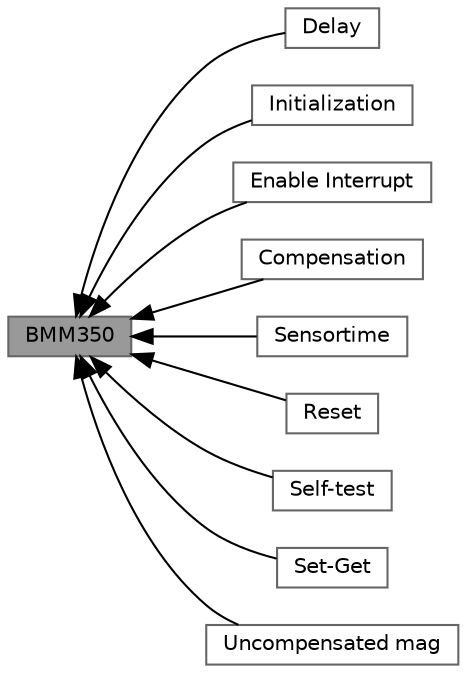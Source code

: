 digraph "BMM350"
{
 // LATEX_PDF_SIZE
  bgcolor="transparent";
  edge [fontname=Helvetica,fontsize=10,labelfontname=Helvetica,labelfontsize=10];
  node [fontname=Helvetica,fontsize=10,shape=box,height=0.2,width=0.4];
  rankdir=LR;
  Node1 [id="Node000001",label="BMM350",height=0.2,width=0.4,color="gray40", fillcolor="grey60", style="filled", fontcolor="black",tooltip="Sensor driver for BMM350 sensor."];
  Node5 [id="Node000005",label="Delay",height=0.2,width=0.4,color="grey40", fillcolor="white", style="filled",URL="$group__bmm350_api_delay.html",tooltip="Delay function in microseconds."];
  Node2 [id="Node000002",label="Initialization",height=0.2,width=0.4,color="grey40", fillcolor="white", style="filled",URL="$group__bmm350_api_init.html",tooltip="Initialize the sensor and device structure."];
  Node7 [id="Node000007",label="Enable Interrupt",height=0.2,width=0.4,color="grey40", fillcolor="white", style="filled",URL="$group__bmm350_api_interrupt.html",tooltip="Interrupt enable APIs."];
  Node9 [id="Node000009",label="Compensation",height=0.2,width=0.4,color="grey40", fillcolor="white", style="filled",URL="$group__bmm350_api_mag_comp.html",tooltip="Compensation for mag x,y,z axis and temperature API."];
  Node6 [id="Node000006",label="Sensortime",height=0.2,width=0.4,color="grey40", fillcolor="white", style="filled",URL="$group__bmm350_api_read.html",tooltip="Reads sensortime."];
  Node3 [id="Node000003",label="Reset",height=0.2,width=0.4,color="grey40", fillcolor="white", style="filled",URL="$group__bmm350_api_reset.html",tooltip="Reset APIs."];
  Node10 [id="Node000010",label="Self-test",height=0.2,width=0.4,color="grey40", fillcolor="white", style="filled",URL="$group__bmm350_api_selftest.html",tooltip="Perform self-test for x and y axis."];
  Node4 [id="Node000004",label="Set-Get",height=0.2,width=0.4,color="grey40", fillcolor="white", style="filled",URL="$group__bmm350_api_set_get.html",tooltip="Set and Get APIs."];
  Node8 [id="Node000008",label="Uncompensated mag",height=0.2,width=0.4,color="grey40", fillcolor="white", style="filled",URL="$group__bmm350_api_uncomp_mag.html",tooltip="Reads uncompensated mag and temperature data."];
  Node1->Node2 [shape=plaintext, dir="back", style="solid"];
  Node1->Node3 [shape=plaintext, dir="back", style="solid"];
  Node1->Node4 [shape=plaintext, dir="back", style="solid"];
  Node1->Node5 [shape=plaintext, dir="back", style="solid"];
  Node1->Node6 [shape=plaintext, dir="back", style="solid"];
  Node1->Node7 [shape=plaintext, dir="back", style="solid"];
  Node1->Node8 [shape=plaintext, dir="back", style="solid"];
  Node1->Node9 [shape=plaintext, dir="back", style="solid"];
  Node1->Node10 [shape=plaintext, dir="back", style="solid"];
}
